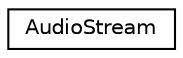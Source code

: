 digraph "Graphical Class Hierarchy"
{
 // LATEX_PDF_SIZE
  edge [fontname="Helvetica",fontsize="10",labelfontname="Helvetica",labelfontsize="10"];
  node [fontname="Helvetica",fontsize="10",shape=record];
  rankdir="LR";
  Node0 [label="AudioStream",height=0.2,width=0.4,color="black", fillcolor="white", style="filled",URL="$structAudioStream.html",tooltip=" "];
}
